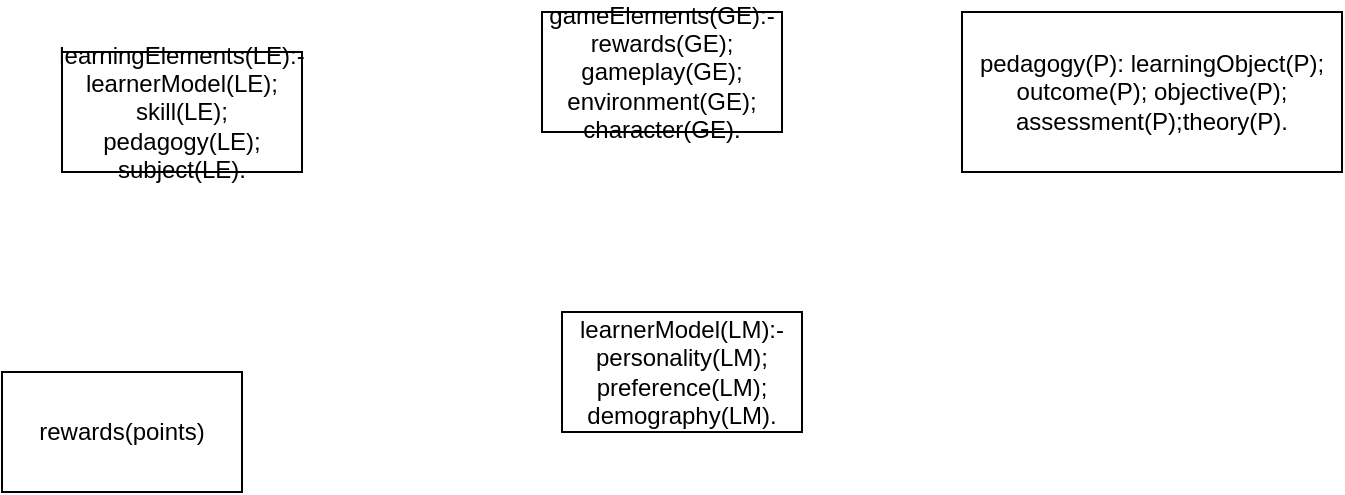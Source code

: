 <mxfile version="16.5.3" type="github">
  <diagram id="4RjSWT0RKZWfSwgtfKOv" name="SystemReasoning">
    <mxGraphModel dx="946" dy="584" grid="1" gridSize="10" guides="1" tooltips="1" connect="1" arrows="1" fold="1" page="1" pageScale="1" pageWidth="827" pageHeight="1169" math="0" shadow="0">
      <root>
        <mxCell id="0" />
        <mxCell id="1" parent="0" />
        <mxCell id="TJ5iT2tm_MIIDxVGzSix-1" value="rewards(points)" style="rounded=0;whiteSpace=wrap;html=1;" vertex="1" parent="1">
          <mxGeometry x="70" y="310" width="120" height="60" as="geometry" />
        </mxCell>
        <mxCell id="TJ5iT2tm_MIIDxVGzSix-2" value="gameElements(GE):-&lt;br&gt;rewards(GE);&lt;br&gt;gameplay(GE);&lt;br&gt;environment(GE);&lt;br&gt;character(GE)." style="rounded=0;whiteSpace=wrap;html=1;" vertex="1" parent="1">
          <mxGeometry x="340" y="130" width="120" height="60" as="geometry" />
        </mxCell>
        <mxCell id="TJ5iT2tm_MIIDxVGzSix-3" value="&lt;span&gt;learningElements(LE):-&lt;/span&gt;&lt;br&gt;&lt;span&gt;learnerModel(LE);&lt;/span&gt;&lt;br&gt;&lt;span&gt;skill(LE);&lt;/span&gt;&lt;br&gt;&lt;span&gt;pedagogy(LE);&lt;/span&gt;&lt;br&gt;&lt;span&gt;subject(LE).&lt;/span&gt;" style="rounded=0;whiteSpace=wrap;html=1;" vertex="1" parent="1">
          <mxGeometry x="100" y="150" width="120" height="60" as="geometry" />
        </mxCell>
        <mxCell id="TJ5iT2tm_MIIDxVGzSix-4" value="learnerModel(LM):-&lt;br&gt;personality(LM);&lt;br&gt;preference(LM);&lt;br&gt;demography(LM)." style="rounded=0;whiteSpace=wrap;html=1;" vertex="1" parent="1">
          <mxGeometry x="350" y="280" width="120" height="60" as="geometry" />
        </mxCell>
        <mxCell id="TJ5iT2tm_MIIDxVGzSix-5" value="pedagogy(P):&amp;nbsp;learningObject(P);&lt;br&gt;outcome(P);&amp;nbsp;objective(P);&lt;br&gt;assessment(P);theory(P)." style="rounded=0;whiteSpace=wrap;html=1;" vertex="1" parent="1">
          <mxGeometry x="550" y="130" width="190" height="80" as="geometry" />
        </mxCell>
      </root>
    </mxGraphModel>
  </diagram>
</mxfile>
